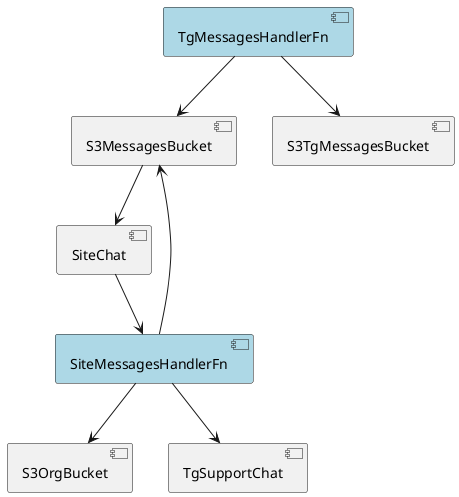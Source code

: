 @startuml
component S3MessagesBucket
component S3TgMessagesBucket
component S3OrgBucket
component SiteChat
component TgSupportChat

component SiteMessagesHandlerFn #LightBlue
component TgMessagesHandlerFn #LightBlue

SiteMessagesHandlerFn --> S3MessagesBucket
SiteMessagesHandlerFn --> S3OrgBucket
SiteMessagesHandlerFn --> TgSupportChat


TgMessagesHandlerFn --> S3TgMessagesBucket
TgMessagesHandlerFn --> S3MessagesBucket

SiteChat --> SiteMessagesHandlerFn

S3MessagesBucket --> SiteChat

@enduml
